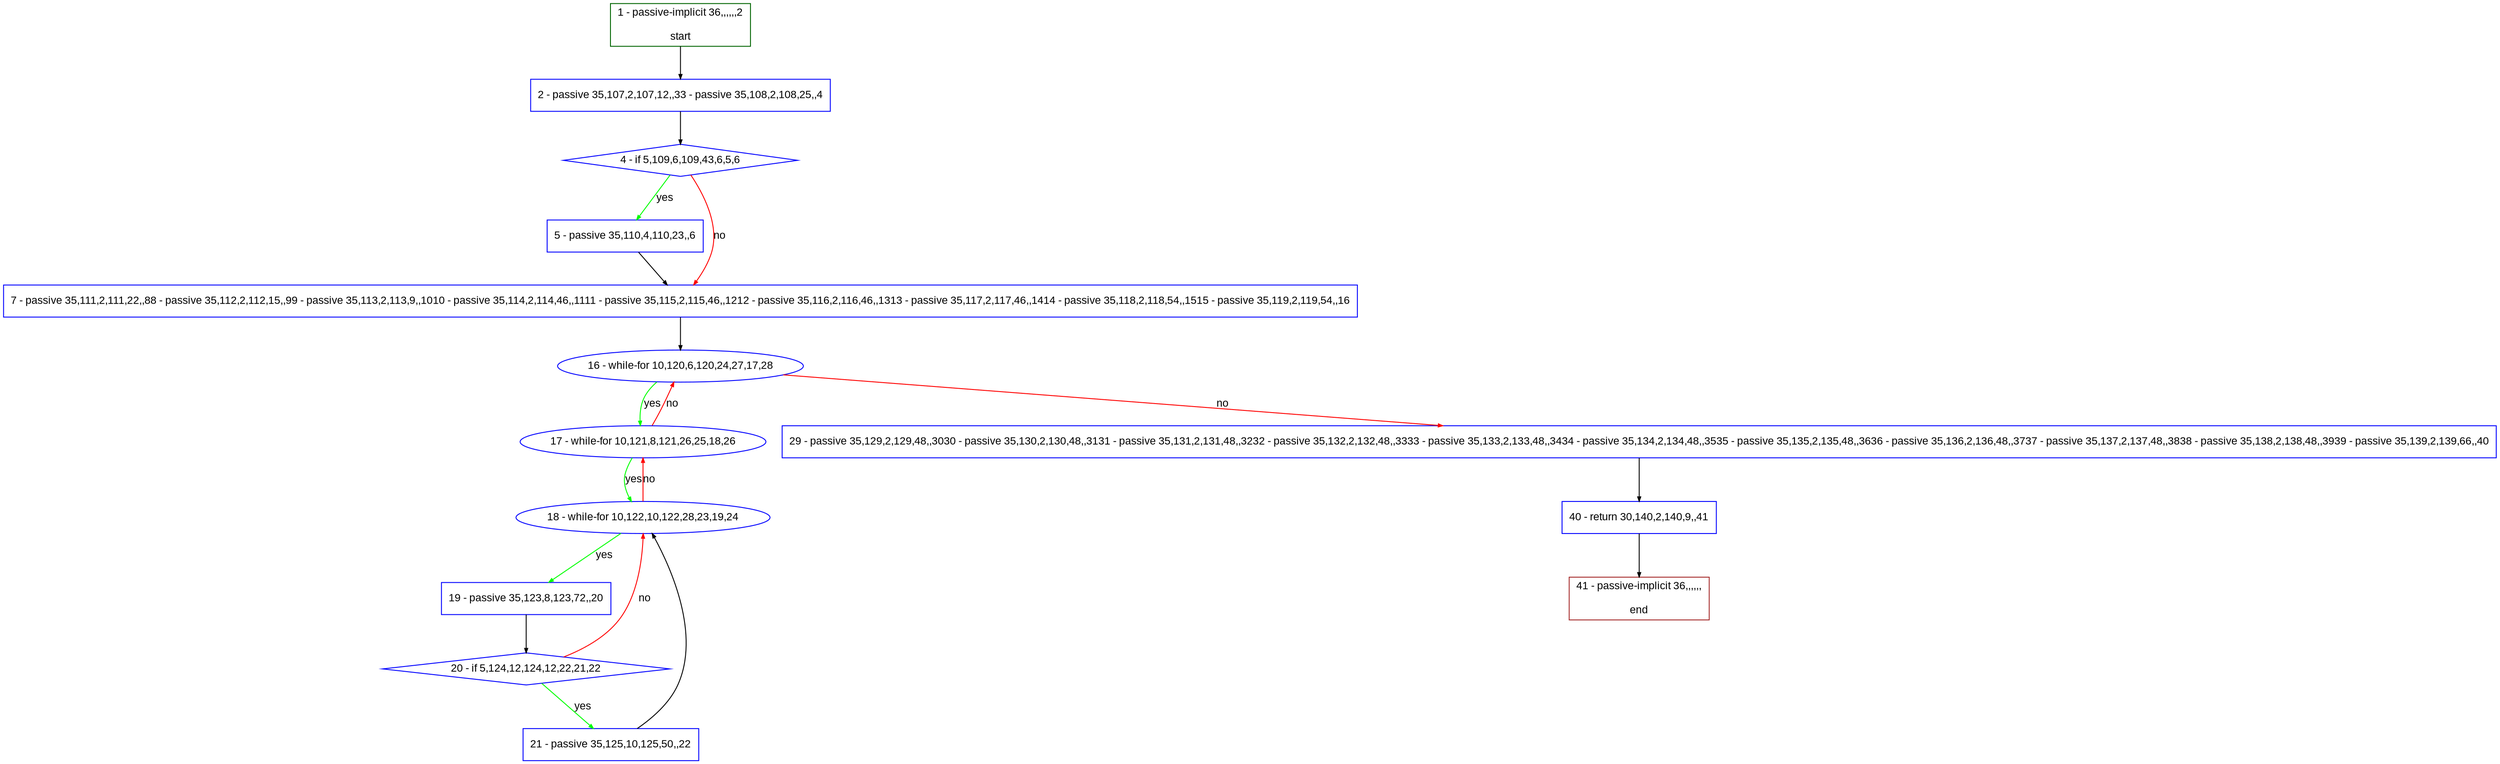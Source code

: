 digraph "" {
  graph [pack="true", label="", fontsize="12", packmode="clust", fontname="Arial", fillcolor="#FFFFCC", bgcolor="white", style="rounded,filled", compound="true"];
  node [node_initialized="no", label="", color="grey", fontsize="12", fillcolor="white", fontname="Arial", style="filled", shape="rectangle", compound="true", fixedsize="false"];
  edge [fontcolor="black", arrowhead="normal", arrowtail="none", arrowsize="0.5", ltail="", label="", color="black", fontsize="12", lhead="", fontname="Arial", dir="forward", compound="true"];
  __N1 [label="2 - passive 35,107,2,107,12,,33 - passive 35,108,2,108,25,,4", color="#0000ff", fillcolor="#ffffff", style="filled", shape="box"];
  __N2 [label="1 - passive-implicit 36,,,,,,2\n\nstart", color="#006400", fillcolor="#ffffff", style="filled", shape="box"];
  __N3 [label="4 - if 5,109,6,109,43,6,5,6", color="#0000ff", fillcolor="#ffffff", style="filled", shape="diamond"];
  __N4 [label="5 - passive 35,110,4,110,23,,6", color="#0000ff", fillcolor="#ffffff", style="filled", shape="box"];
  __N5 [label="7 - passive 35,111,2,111,22,,88 - passive 35,112,2,112,15,,99 - passive 35,113,2,113,9,,1010 - passive 35,114,2,114,46,,1111 - passive 35,115,2,115,46,,1212 - passive 35,116,2,116,46,,1313 - passive 35,117,2,117,46,,1414 - passive 35,118,2,118,54,,1515 - passive 35,119,2,119,54,,16", color="#0000ff", fillcolor="#ffffff", style="filled", shape="box"];
  __N6 [label="16 - while-for 10,120,6,120,24,27,17,28", color="#0000ff", fillcolor="#ffffff", style="filled", shape="oval"];
  __N7 [label="17 - while-for 10,121,8,121,26,25,18,26", color="#0000ff", fillcolor="#ffffff", style="filled", shape="oval"];
  __N8 [label="29 - passive 35,129,2,129,48,,3030 - passive 35,130,2,130,48,,3131 - passive 35,131,2,131,48,,3232 - passive 35,132,2,132,48,,3333 - passive 35,133,2,133,48,,3434 - passive 35,134,2,134,48,,3535 - passive 35,135,2,135,48,,3636 - passive 35,136,2,136,48,,3737 - passive 35,137,2,137,48,,3838 - passive 35,138,2,138,48,,3939 - passive 35,139,2,139,66,,40", color="#0000ff", fillcolor="#ffffff", style="filled", shape="box"];
  __N9 [label="18 - while-for 10,122,10,122,28,23,19,24", color="#0000ff", fillcolor="#ffffff", style="filled", shape="oval"];
  __N10 [label="19 - passive 35,123,8,123,72,,20", color="#0000ff", fillcolor="#ffffff", style="filled", shape="box"];
  __N11 [label="20 - if 5,124,12,124,12,22,21,22", color="#0000ff", fillcolor="#ffffff", style="filled", shape="diamond"];
  __N12 [label="21 - passive 35,125,10,125,50,,22", color="#0000ff", fillcolor="#ffffff", style="filled", shape="box"];
  __N13 [label="40 - return 30,140,2,140,9,,41", color="#0000ff", fillcolor="#ffffff", style="filled", shape="box"];
  __N14 [label="41 - passive-implicit 36,,,,,,\n\nend", color="#a52a2a", fillcolor="#ffffff", style="filled", shape="box"];
  __N2 -> __N1 [arrowhead="normal", arrowtail="none", color="#000000", label="", dir="forward"];
  __N1 -> __N3 [arrowhead="normal", arrowtail="none", color="#000000", label="", dir="forward"];
  __N3 -> __N4 [arrowhead="normal", arrowtail="none", color="#00ff00", label="yes", dir="forward"];
  __N3 -> __N5 [arrowhead="normal", arrowtail="none", color="#ff0000", label="no", dir="forward"];
  __N4 -> __N5 [arrowhead="normal", arrowtail="none", color="#000000", label="", dir="forward"];
  __N5 -> __N6 [arrowhead="normal", arrowtail="none", color="#000000", label="", dir="forward"];
  __N6 -> __N7 [arrowhead="normal", arrowtail="none", color="#00ff00", label="yes", dir="forward"];
  __N7 -> __N6 [arrowhead="normal", arrowtail="none", color="#ff0000", label="no", dir="forward"];
  __N6 -> __N8 [arrowhead="normal", arrowtail="none", color="#ff0000", label="no", dir="forward"];
  __N7 -> __N9 [arrowhead="normal", arrowtail="none", color="#00ff00", label="yes", dir="forward"];
  __N9 -> __N7 [arrowhead="normal", arrowtail="none", color="#ff0000", label="no", dir="forward"];
  __N9 -> __N10 [arrowhead="normal", arrowtail="none", color="#00ff00", label="yes", dir="forward"];
  __N10 -> __N11 [arrowhead="normal", arrowtail="none", color="#000000", label="", dir="forward"];
  __N11 -> __N9 [arrowhead="normal", arrowtail="none", color="#ff0000", label="no", dir="forward"];
  __N11 -> __N12 [arrowhead="normal", arrowtail="none", color="#00ff00", label="yes", dir="forward"];
  __N12 -> __N9 [arrowhead="normal", arrowtail="none", color="#000000", label="", dir="forward"];
  __N8 -> __N13 [arrowhead="normal", arrowtail="none", color="#000000", label="", dir="forward"];
  __N13 -> __N14 [arrowhead="normal", arrowtail="none", color="#000000", label="", dir="forward"];
}
